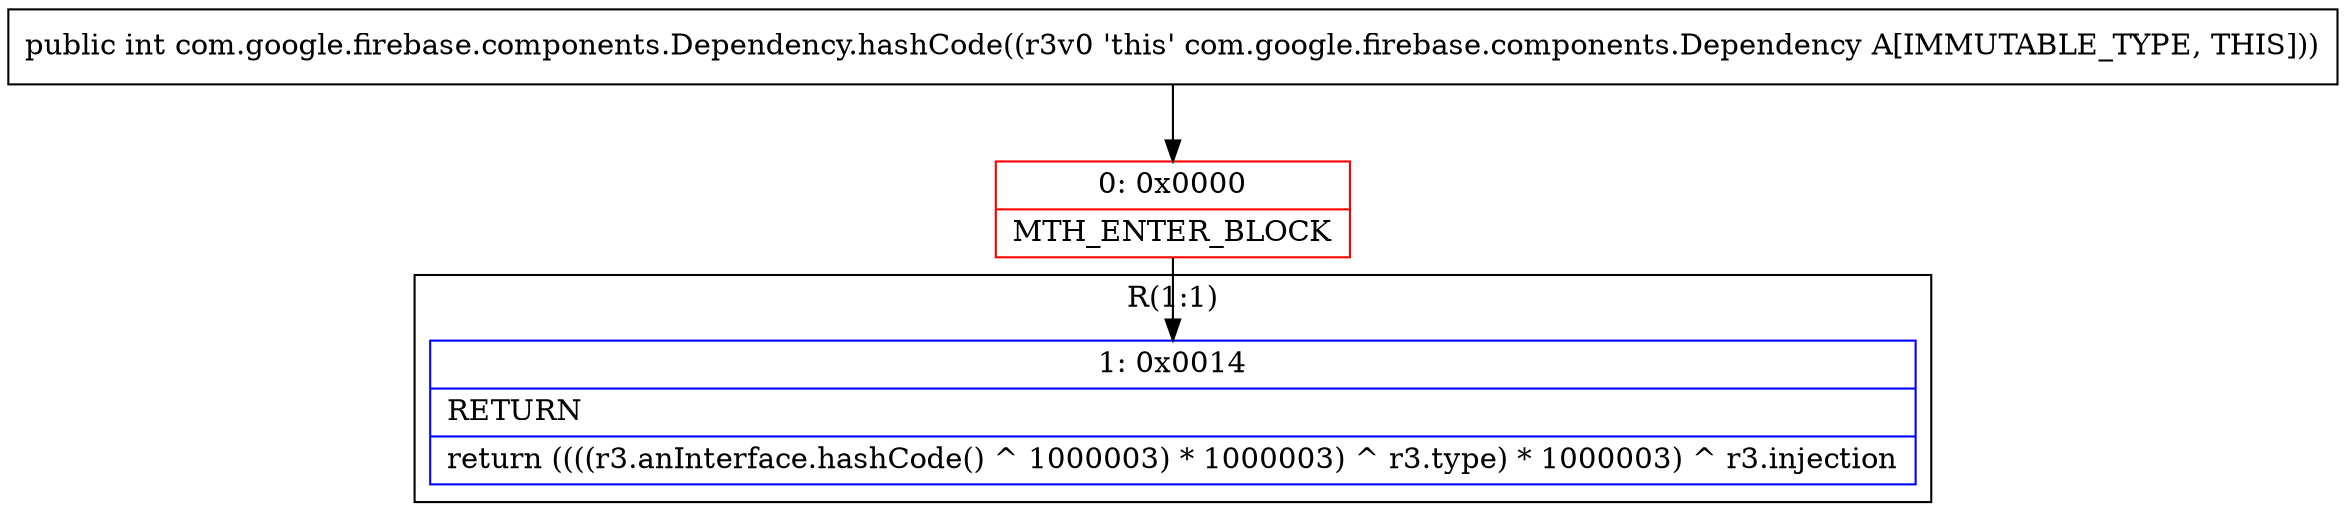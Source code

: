 digraph "CFG forcom.google.firebase.components.Dependency.hashCode()I" {
subgraph cluster_Region_1390605846 {
label = "R(1:1)";
node [shape=record,color=blue];
Node_1 [shape=record,label="{1\:\ 0x0014|RETURN\l|return ((((r3.anInterface.hashCode() ^ 1000003) * 1000003) ^ r3.type) * 1000003) ^ r3.injection\l}"];
}
Node_0 [shape=record,color=red,label="{0\:\ 0x0000|MTH_ENTER_BLOCK\l}"];
MethodNode[shape=record,label="{public int com.google.firebase.components.Dependency.hashCode((r3v0 'this' com.google.firebase.components.Dependency A[IMMUTABLE_TYPE, THIS])) }"];
MethodNode -> Node_0;
Node_0 -> Node_1;
}

